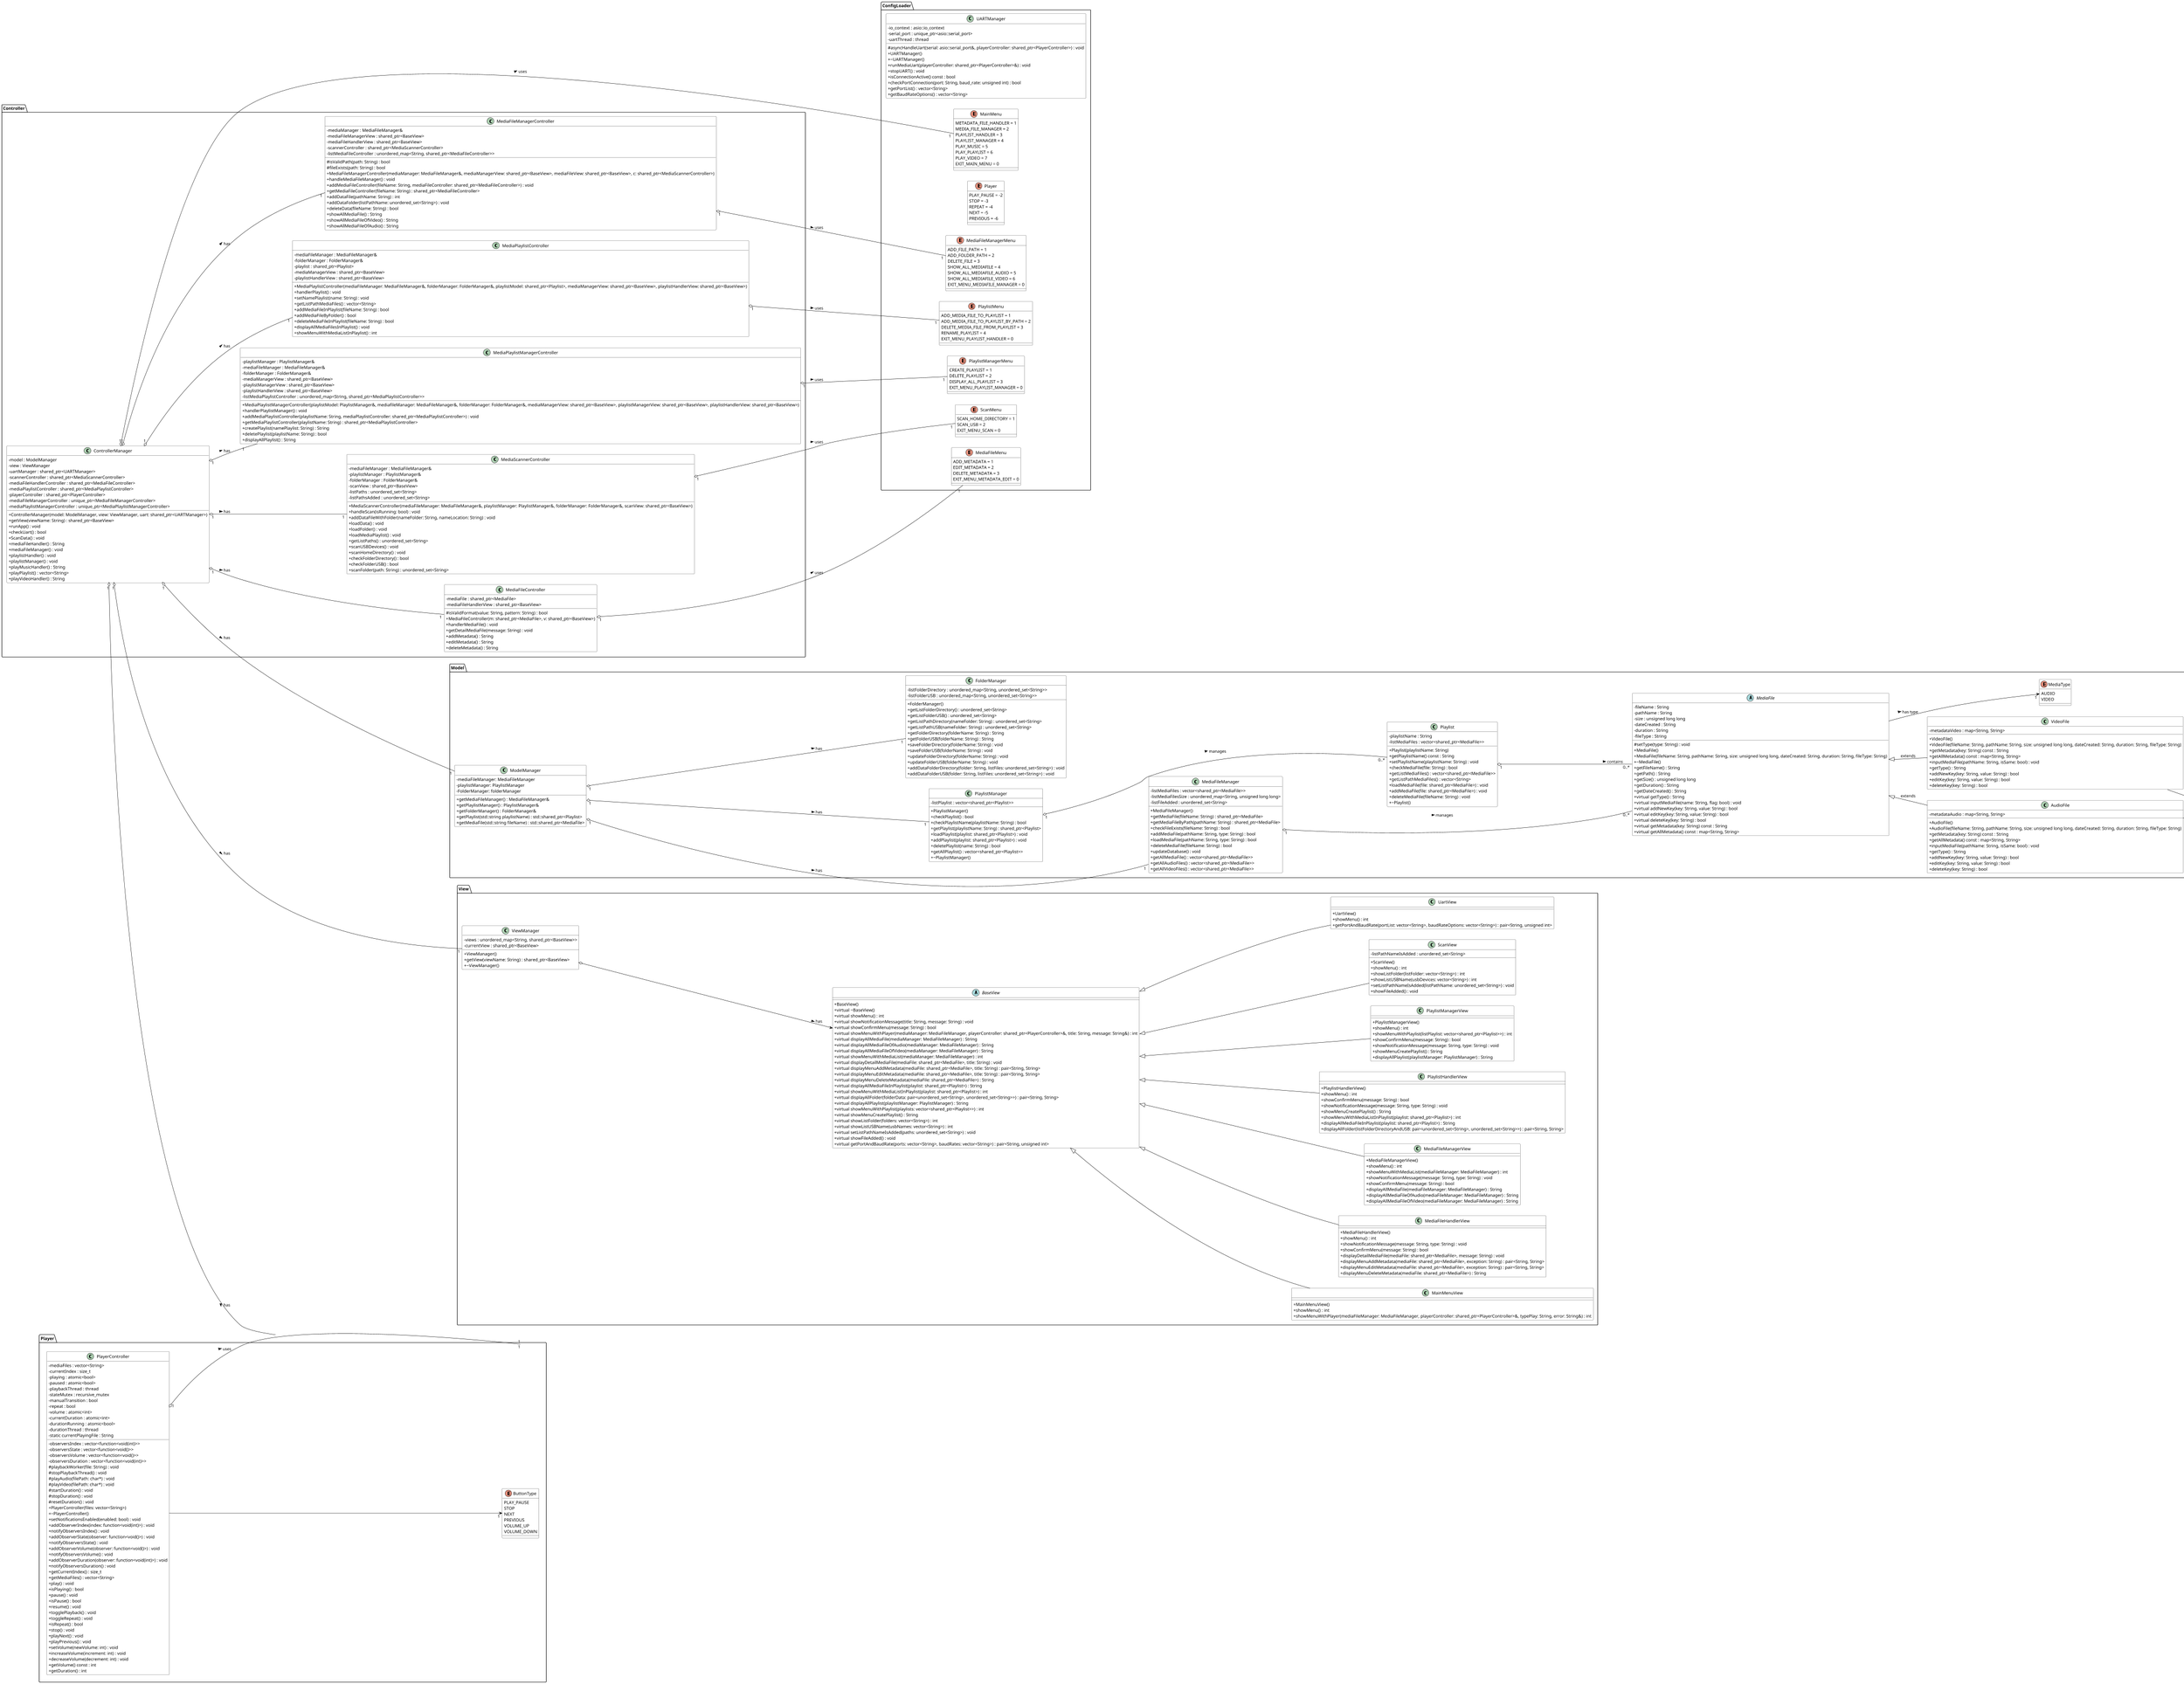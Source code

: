 @startuml Media Player Class Diagram

' Style configurations
skinparam dpi 55
left to right direction
skinparam classAttributeIconSize 0
skinparam class {
    BackgroundColor white
    ArrowColor black
    BorderColor black
}

package Model {

    class ModelManager{
        - mediaFileManager: MediaFileManager
        - playlistManager: PlaylistManager
        - FolderManager: folderManager
        + getMediaFileManager() : MediaFileManager&
        + getPlaylistManager() : PlaylistManager&
        + getFolderManager() : FolderManager&
        + getPlaylist(std::string playlistName) : std::shared_ptr<Playlist>
        + getMediaFile(std::string fileName) : std::shared_ptr<MediaFile>
    }

    abstract class MediaFile {
        - fileName : String
        - pathName : String
        - size : unsigned long long
        - dateCreated : String
        - duration : String
        - fileType : String
        # setType(type: String) : void
        + MediaFile()
        + MediaFile(fileName: String, pathName: String, size: unsigned long long, dateCreated: String, duration: String, fileType: String)
        + ~MediaFile()
        + getFileName() : String
        + getPath() : String
        + getSize() : unsigned long long
        + getDuration() : String
        + getDateCreated() : String
        + virtual getType() : String
        + virtual inputMediaFile(name: String, flag: bool) : void
        + virtual addNewKey(key: String, value: String) : bool
        + virtual editKey(key: String, value: String) : bool
        + virtual deleteKey(key: String) : bool
        + virtual getMetadata(key: String) const : String
        + virtual getAllMetadata() const : map<String, String>
    }
    
    class AudioFile {
        - metadataAudio : map<String, String>
        + AudioFile()
        + AudioFile(fileName: String, pathName: String, size: unsigned long long, dateCreated: String, duration: String, fileType: String)
        + getMetadata(key: String) const : String
        + getAllMetadata() const : map<String, String>
        + inputMediaFile(pathName: String, isSame: bool) : void
        + getType() : String
        + addNewKey(key: String, value: String) : bool
        + editKey(key: String, value: String) : bool
        + deleteKey(key: String) : bool
    }
    
    class VideoFile {
        - metadataVideo : map<String, String>
        + VideoFile()
        + VideoFile(fileName: String, pathName: String, size: unsigned long long, dateCreated: String, duration: String, fileType: String)
        + getMetadata(key: String) const : String
        + getAllMetadata() const : map<String, String>
        + inputMediaFile(pathName: String, isSame: bool) : void
        + getType() : String
        + addNewKey(key: String, value: String) : bool
        + editKey(key: String, value: String) : bool
        + deleteKey(key: String) : bool
    }
    
    class Playlist {
        - playlistName : String
        - listMediaFiles : vector<shared_ptr<MediaFile>>
        + Playlist(playlistName: String)
        + getPlaylistName() const : String
        + setPlaylistName(playlistName: String) : void
        + checkMediaFile(file: String) : bool
        + getListMediaFiles() : vector<shared_ptr<MediaFile>>
        + getListPathMediaFiles() : vector<String>
        + loadMediaFile(file: shared_ptr<MediaFile>) : void
        + addMediaFile(file: shared_ptr<MediaFile>) : void
        + deleteMediaFile(fileName: String) : void
        + ~Playlist()
    }

    class MediaFileManager {
        - listMediaFiles : vector<shared_ptr<MediaFile>>
        - listMediaFilesSize : unordered_map<String, unsigned long long>
        - listFileAdded : unordered_set<String>
        + MediaFileManager()
        + getMediaFile(fileName: String) : shared_ptr<MediaFile>
        + getMediaFileByPath(pathName: String) : shared_ptr<MediaFile>
        + checkFileExists(fileName: String) : bool
        + addMediaFile(pathName: String, type: String) : bool
        + loadMediaFile(pathName: String, type: String) : bool
        + deleteMediaFile(fileName: String) : bool
        + updateDatabase() : void
        + getAllMediaFile() : vector<shared_ptr<MediaFile>>
        + getAllAudioFiles() : vector<shared_ptr<MediaFile>>
        + getAllVideoFiles() : vector<shared_ptr<MediaFile>>
    }

    class PlaylistManager {
        - listPlaylist : vector<shared_ptr<Playlist>>
        + PlaylistManager()
        + checkPlaylist() : bool
        + checkPlaylistName(playlistName: String) : bool
        + getPlaylist(playlistName: String) : shared_ptr<Playlist>
        + loadPlaylist(playlist: shared_ptr<Playlist>) : void
        + addPlaylist(playlist: shared_ptr<Playlist>) : void
        + deletePlaylist(name: String) : bool
        + getAllPlaylist() : vector<shared_ptr<Playlist>>
        + ~PlaylistManager()
    }
    
    class FolderManager {
        - listFolderDirectory : unordered_map<String, unordered_set<String>>
        - listFolderUSB : unordered_map<String, unordered_set<String>>
        + FolderManager()
        + getListFolderDirectory() : unordered_set<String>
        + getListFolderUSB() : unordered_set<String>
        + getListPathDirectory(nameFolder: String) : unordered_set<String>
        + getListPathUSB(nameFolder: String) : unordered_set<String>
        + getFolderDirectory(folderName: String) : String
        + getFolderUSB(folderName: String) : String
        + saveFolderDirectory(folderName: String) : void
        + saveFolderUSB(folderName: String) : void
        + updateFolderDirectory(folderName: String) : void
        + updateFolderUSB(folderName: String) : void
        + addDataFolderDirectory(folder: String, listFiles: unordered_set<String>) : void
        + addDataFolderUSB(folder: String, listFiles: unordered_set<String>) : void
    }

    enum MediaType {
    AUDIO
    VIDEO
    }

    enum Metadata{
        TITLE
        ARTIST
        ALBUM
        GENRE
        COMMENT
        YEAR
        TRACK
    }

    ' Inheritance relationships
    MediaFile <|-- AudioFile : extends
    MediaFile <|-- VideoFile : extends

    ' Composition relationships (strong ownership)
    PlaylistManager "1" o-- "0..*" Playlist : manages >
    Playlist "1" o-- "0..*" MediaFile : contains >
    MediaFileManager "1" o-- "0..*" MediaFile : manages >

    ModelManager "1" o-- "1" MediaFileManager : has >
    ModelManager "1" o-- "1" PlaylistManager : has >
    ModelManager "1" o-- "1" FolderManager : has >

    ' Association relationships

    MediaFile --> "1" MediaType : has type >
    AudioFile --> "1" Metadata : has >
    VideoFile --> "1" Metadata : has >
    
}




package View {
    class ViewManager {
        - views : unordered_map<String, shared_ptr<BaseView>>
        - currentView : shared_ptr<BaseView>
        + ViewManager()
        + getView(viewName: String) : shared_ptr<BaseView>
        + ~ViewManager()
    }

    abstract class BaseView {
        + BaseView()
        + virtual ~BaseView()
        + virtual showMenu() : int
        + virtual showNotificationMessage(title: String, message: String) : void
        + virtual showConfirmMenu(message: String) : bool
        + virtual showMenuWithPlayer(mediaManager: MediaFileManager, playerController: shared_ptr<PlayerController>&, title: String, message: String&) : int
        + virtual displayAllMediaFile(mediaManager: MediaFileManager) : String
        + virtual displayAllMediaFileOfAudio(mediaManager: MediaFileManager) : String
        + virtual displayAllMediaFileOfVideo(mediaManager: MediaFileManager) : String
        + virtual showMenuWithMediaList(mediaManager: MediaFileManager) : int
        + virtual displayDetailMediaFile(mediaFile: shared_ptr<MediaFile>, title: String) : void
        + virtual displayMenuAddMetadata(mediaFile: shared_ptr<MediaFile>, title: String) : pair<String, String>
        + virtual displayMenuEditMetadata(mediaFile: shared_ptr<MediaFile>, title: String) : pair<String, String>
        + virtual displayMenuDeleteMetadata(mediaFile: shared_ptr<MediaFile>) : String
        + virtual displayAllMediaFileInPlaylist(playlist: shared_ptr<Playlist>) : String
        + virtual showMenuWithMediaListInPlaylist(playlist: shared_ptr<Playlist>) : int
        + virtual displayAllFolder(folderData: pair<unordered_set<String>, unordered_set<String>>) : pair<String, String>
        + virtual displayAllPlaylist(playlistManager: PlaylistManager) : String
        + virtual showMenuWithPlaylist(playlists: vector<shared_ptr<Playlist>>) : int
        + virtual showMenuCreatePlaylist() : String
        + virtual showListFolder(folders: vector<String>) : int
        + virtual showListUSBName(usbNames: vector<String>) : int
        + virtual setListPathNameIsAdded(paths: unordered_set<String>) : void
        + virtual showFileAdded() : void
        + virtual getPortAndBaudRate(ports: vector<String>, baudRates: vector<String>) : pair<String, unsigned int>
    }

    class MainMenuView {
        + MainMenuView()
        + showMenu() : int
        + showMenuWithPlayer(mediaFileManager: MediaFileManager, playerController: shared_ptr<PlayerController>&, typePlay: String, error: String&) : int
    }

    class MediaFileHandlerView {
        + MediaFileHandlerView()
        + showMenu() : int
        + showNotificationMessage(message: String, type: String) : void
        + showConfirmMenu(message: String) : bool
        + displayDetailMediaFile(mediaFile: shared_ptr<MediaFile>, message: String) : void
        + displayMenuAddMetadata(mediaFile: shared_ptr<MediaFile>, exception: String) : pair<String, String>
        + displayMenuEditMetadata(mediaFile: shared_ptr<MediaFile>, exception: String) : pair<String, String>
        + displayMenuDeleteMetadata(mediaFile: shared_ptr<MediaFile>) : String
    }
    
    class MediaFileManagerView {
        + MediaFileManagerView()
        + showMenu() : int
        + showMenuWithMediaList(mediaFileManager: MediaFileManager) : int
        + showNotificationMessage(message: String, type: String) : void
        + showConfirmMenu(message: String) : bool
        + displayAllMediaFile(mediaFileManager: MediaFileManager) : String
        + displayAllMediaFileOfAudio(mediaFileManager: MediaFileManager) : String
        + displayAllMediaFileOfVideo(mediaFileManager: MediaFileManager) : String
    }

    class PlaylistHandlerView {
        + PlaylistHandlerView()
        + showMenu() : int
        + showConfirmMenu(message: String) : bool
        + showNotificationMessage(message: String, type: String) : void
        + showMenuCreatePlaylist() : String
        + showMenuWithMediaListInPlaylist(playlist: shared_ptr<Playlist>) : int
        + displayAllMediaFileInPlaylist(playlist: shared_ptr<Playlist>) : String
        + displayAllFolder(listFolderDirectoryAndUSB: pair<unordered_set<String>, unordered_set<String>>) : pair<String, String>
    }

    class PlaylistManagerView {
        + PlaylistManagerView()
        + showMenu() : int
        + showMenuWithPlaylist(listPlaylist: vector<shared_ptr<Playlist>>) : int
        + showConfirmMenu(message: String) : bool
        + showNotificationMessage(message: String, type: String) : void
        + showMenuCreatePlaylist() : String
        + displayAllPlaylist(playlistManager: PlaylistManager) : String
    }

    class ScanView {
        - listPathNameIsAdded : unordered_set<String>
        + ScanView()
        + showMenu() : int
        + showListFolder(listFolder: vector<String>) : int
        + showListUSBName(usbDevices: vector<String>) : int
        + setListPathNameIsAdded(listPathName: unordered_set<String>) : void
        + showFileAdded() : void
    }

    class UartView {
        + UartView()
        + showMenu() : int
        + getPortAndBaudRate(portList: vector<String>, baudRateOptions: vector<String>) : pair<String, unsigned int>
    }


    ViewManager o--> BaseView : has >

    BaseView <|-- MainMenuView
    BaseView <|-- MediaFileHandlerView
    BaseView <|-- MediaFileManagerView
    BaseView <|-- PlaylistHandlerView
    BaseView <|-- PlaylistManagerView
    BaseView <|-- ScanView
    BaseView <|-- UartView
}


package Controller {
    class ControllerManager {
        - model : ModelManager
        - view : ViewManager
        - uartManager : shared_ptr<UARTManager>
        - scannerController : shared_ptr<MediaScannerController>
        - mediaFileHandlerController : shared_ptr<MediaFileController>
        - mediaPlaylistController : shared_ptr<MediaPlaylistController>
        - playerController : shared_ptr<PlayerController>
        - mediaFileManagerController : unique_ptr<MediaFileManagerController>
        - mediaPlaylistManagerController : unique_ptr<MediaPlaylistManagerController>
        + ControllerManager(model: ModelManager, view: ViewManager, uart: shared_ptr<UARTManager>)
        + getView(viewName: String) : shared_ptr<BaseView>
        + runApp() : void
        + checkUart() : bool
        + ScanData() : void
        + mediaFileHandler() : String
        + mediaFileManager() : void
        + playlistHandler() : void
        + playlistManager() : void
        + playMusicHandler() : String
        + playPlaylist() : vector<String>
        + playVideoHandler() : String
    }

    class MediaFileController {
        - mediaFile : shared_ptr<MediaFile>
        - mediaFileHandlerView : shared_ptr<BaseView>
        # isValidFormat(value: String, pattern: String) : bool
        + MediaFileController(m: shared_ptr<MediaFile>, v: shared_ptr<BaseView>)
        + handlerMediaFile() : void
        + getDetailMediaFile(message: String) : void
        + addMetadata() : String
        + editMetadata() : String
        + deleteMetadata() : String
    }

    class MediaFileManagerController {
        - mediaManager : MediaFileManager&
        - mediaFileManagerView : shared_ptr<BaseView>
        - mediaFileHandlerView : shared_ptr<BaseView>
        - scannerController : shared_ptr<MediaScannerController>
        - listMediaFileController : unordered_map<String, shared_ptr<MediaFileController>>
        # isValidPath(path: String) : bool
        # fileExists(path: String) : bool
        + MediaFileManagerController(mediaManager: MediaFileManager&, mediaManagerView: shared_ptr<BaseView>, mediaFileView: shared_ptr<BaseView>, c: shared_ptr<MediaScannerController>)
        + handleMediaFileManager() : void
        + addMediaFileController(fileName: String, mediaFileController: shared_ptr<MediaFileController>) : void
        + getMediaFileController(fileName: String) : shared_ptr<MediaFileController>
        + addDataFile(pathName: String) : int
        + addDataFolder(listPathName: unordered_set<String>) : void
        + deleteData(fileName: String) : bool
        + showAllMediaFile() : String
        + showAllMediaFileOfVideo() : String
        + showAllMediaFileOfAudio() : String
    }

    class MediaPlaylistController {
        - mediaFileManager : MediaFileManager&
        - folderManager : FolderManager&
        - playlist : shared_ptr<Playlist>
        - mediaManagerView : shared_ptr<BaseView>
        - playlistHandlerView : shared_ptr<BaseView>
        + MediaPlaylistController(mediaFileManager: MediaFileManager&, folderManager: FolderManager&, playlistModel: shared_ptr<Playlist>, mediaManagerView: shared_ptr<BaseView>, playlistHandlerView: shared_ptr<BaseView>)
        + handlerPlaylist() : void
        + setNamePlaylist(name: String) : void
        + getListPathMediaFiles() : vector<String>
        + addMediaFileInPlaylist(fileName: String) : bool
        + addMediaFileByFolder() : bool
        + deleteMediaFileInPlaylist(fileName: String) : bool
        + displayAllMediaFilesInPlaylist() : void
        + showMenuWithMediaListInPlaylist() : int
    }

    class MediaPlaylistManagerController {
        - playlistManager : PlaylistManager&
        - mediaFileManager : MediaFileManager&
        - folderManager : FolderManager&
        - mediaManagerView : shared_ptr<BaseView>
        - playlistManagerView : shared_ptr<BaseView>
        - playlistHandlerView : shared_ptr<BaseView>
        - listMediaPlaylistController : unordered_map<String, shared_ptr<MediaPlaylistController>>
        + MediaPlaylistManagerController(playlistModel: PlaylistManager&, mediafileManager: MediaFileManager&, folderManager: FolderManager&, mediaManagerView: shared_ptr<BaseView>, playlistManagerView: shared_ptr<BaseView>, playlistHandlerView: shared_ptr<BaseView>)
        + handlerPlaylistManager() : void
        + addMediaPlaylistController(playlistName: String, mediaPlaylistController: shared_ptr<MediaPlaylistController>) : void
        + getMediaPlaylistController(playlistName: String) : shared_ptr<MediaPlaylistController>
        + createPlaylist(namePlaylist: String) : String
        + deletePlaylist(playlistName: String) : bool
        + displayAllPlaylist() : String
    }

    class MediaScannerController {
        - mediaFileManager : MediaFileManager&
        - playlistManager : PlaylistManager&
        - folderManager : FolderManager&
        - scanView : shared_ptr<BaseView>
        - listPaths : unordered_set<String>
        - listPathsAdded : unordered_set<String>
        + MediaScannerController(mediaFileManager: MediaFileManager&, playlistManager: PlaylistManager&, folderManager: FolderManager&, scanView: shared_ptr<BaseView>)
        + handleScan(isRunning: bool) : void
        + addDataFileWithFolder(nameFolder: String, nameLocation: String) : void
        + loadData() : void
        + loadFolder() : void
        + loadMediaPlaylist() : void
        + getListPaths() : unordered_set<String>
        + scanUSBDevices() : void
        + scanHomeDirectory() : void
        + checkFolderDirectory() : bool
        + checkFolderUSB() : bool
        + scanFolder(path: String) : unordered_set<String>
    }

    ControllerManager "1" o-- "1" MediaFileController : has >
    ControllerManager "1" o-- "1" MediaFileManagerController : has >
    ControllerManager "1" o-- "1" MediaPlaylistController : has >
    ControllerManager "1" o-- "1" MediaPlaylistManagerController : has >
    ControllerManager "1" o-- "1" MediaScannerController : has >

    ControllerManager "1" o-- "1" ModelManager : has >
    ControllerManager "1" o-- "1" ViewManager : has >

}

package Player{
    class PlayerController {
        - mediaFiles : vector<String>
        - currentIndex : size_t
        - playing : atomic<bool>
        - paused : atomic<bool>
        - playbackThread : thread
        - stateMutex : recursive_mutex
        - manualTransition : bool
        - repeat : bool
        - volume : atomic<int>
        - observersIndex : vector<function<void(int)>>
        - observersState : vector<function<void()>>
        - observersVolume : vector<function<void()>>
        - observersDuration : vector<function<void(int)>>
        - currentDuration : atomic<int>
        - durationRunning : atomic<bool>
        - durationThread : thread
        - static currentPlayingFile : String
        # playbackWorker(file: String) : void
        # stopPlaybackThread() : void
        # playAudio(filePath: char*) : void
        # playVideo(filePath: char*) : void
        # startDuration() : void
        # stopDuration() : void
        # resetDuration() : void
        + PlayerController(files: vector<String>)
        + ~PlayerController()
        + setNotificationsEnabled(enabled: bool) : void
        + addObserverIndex(index: function<void(int)>) : void
        + notifyObserversIndex() : void
        + addObserverState(observer: function<void()>) : void
        + notifyObserversState() : void
        + addObserverVolume(observer: function<void()>) : void
        + notifyObserversVolume() : void
        + addObserverDuration(observer: function<void(int)>) : void
        + notifyObserversDuration() : void
        + getCurrentIndex() : size_t
        + getMediaFiles() : vector<String>
        + play() : void
        + isPlaying() : bool
        + pause() : void
        + isPause() : bool
        + resume() : void
        + togglePlayback() : void
        + toggleRepeat() : void
        + isRepeat() : bool
        + stop() : void
        + playNext() : void
        + playPrevious() : void
        + setVolume(newVolume: int) : void
        + increaseVolume(increment: int) : void
        + decreaseVolume(decrement: int) : void
        + getVolume() const : int
        + getDuration() : int
    }

    enum ButtonType {
        PLAY_PAUSE
        STOP
        NEXT
        PREVIOUS
        VOLUME_UP
        VOLUME_DOWN
    }

    PlayerController --> "1" ButtonType

}

package ConfigLoader{
    class UARTManager {
        - io_context : asio::io_context
        - serial_port : unique_ptr<asio::serial_port>
        - uartThread : thread
        # asyncHandleUart(serial: asio::serial_port&, playerController: shared_ptr<PlayerController>) : void
        + UARTManager()
        + ~UARTManager()
        + runMediaUart(playerController: shared_ptr<PlayerController>&) : void
        + stopUART() : void
        + isConnectionActive() const : bool
        + checkPortConnection(port: String, baud_rate: unsigned int) : bool
        + getPortList() : vector<String>
        + getBaudRateOptions() : vector<String>
    }

    enum MainMenu {
        METADATA_FILE_HANDLER = 1
        MEDIA_FILE_MANAGER = 2
        PLAYLIST_HANDLER = 3
        PLAYLIST_MANAGER = 4
        PLAY_MUSIC = 5
        PLAY_PLAYLIST = 6
        PLAY_VIDEO = 7
        EXIT_MAIN_MENU = 0
    }

    enum Player {
        PLAY_PAUSE = -2
        STOP = -3
        REPEAT = -4
        NEXT = -5
        PREVIOUS = -6
    }

    enum ScanMenu {
        SCAN_HOME_DIRECTORY = 1
        SCAN_USB = 2
        EXIT_MENU_SCAN = 0
    }

    enum MediaFileMenu {
        ADD_METADATA = 1
        EDIT_METADATA = 2
        DELETE_METADATA = 3
        EXIT_MENU_METADATA_EDIT = 0
    }

    enum MediaFileManagerMenu {
        ADD_FILE_PATH = 1
        ADD_FOLDER_PATH = 2
        DELETE_FILE = 3
        SHOW_ALL_MEDIAFILE = 4
        SHOW_ALL_MEDIAFILE_AUDIO = 5
        SHOW_ALL_MEDIAFILE_VIDEO = 6
        EXIT_MENU_MEDIAFILE_MANAGER = 0
    }

    enum PlaylistMenu {
        ADD_MEDIA_FILE_TO_PLAYLIST = 1
        ADD_MEDIA_FILE_TO_PLAYLIST_BY_PATH = 2
        DELETE_MEDIA_FILE_FROM_PLAYLIST = 3
        RENAME_PLAYLIST = 4
        EXIT_MENU_PLAYLIST_HANDLER = 0
    }

    enum PlaylistManagerMenu {
        CREATE_PLAYLIST = 1
        DELETE_PLAYLIST = 2
        DISPLAY_ALL_PLAYLIST = 3
        EXIT_MENU_PLAYLIST_MANAGER = 0
    }
}

ControllerManager "1" o-- "1" Player : has >

ControllerManager "1" o-- "1" MainMenu : uses >
PlayerController "1" o-- "1" Player : uses >
MediaScannerController "1" o-- "1" ScanMenu : uses >
MediaFileController "1" o-- "1" MediaFileMenu : uses >
MediaFileManagerController "1" o-- "1" MediaFileManagerMenu : uses >
MediaPlaylistController "1" o-- "1" PlaylistMenu : uses >
MediaPlaylistManagerController "1" o-- "1" PlaylistManagerMenu : uses >

@enduml
